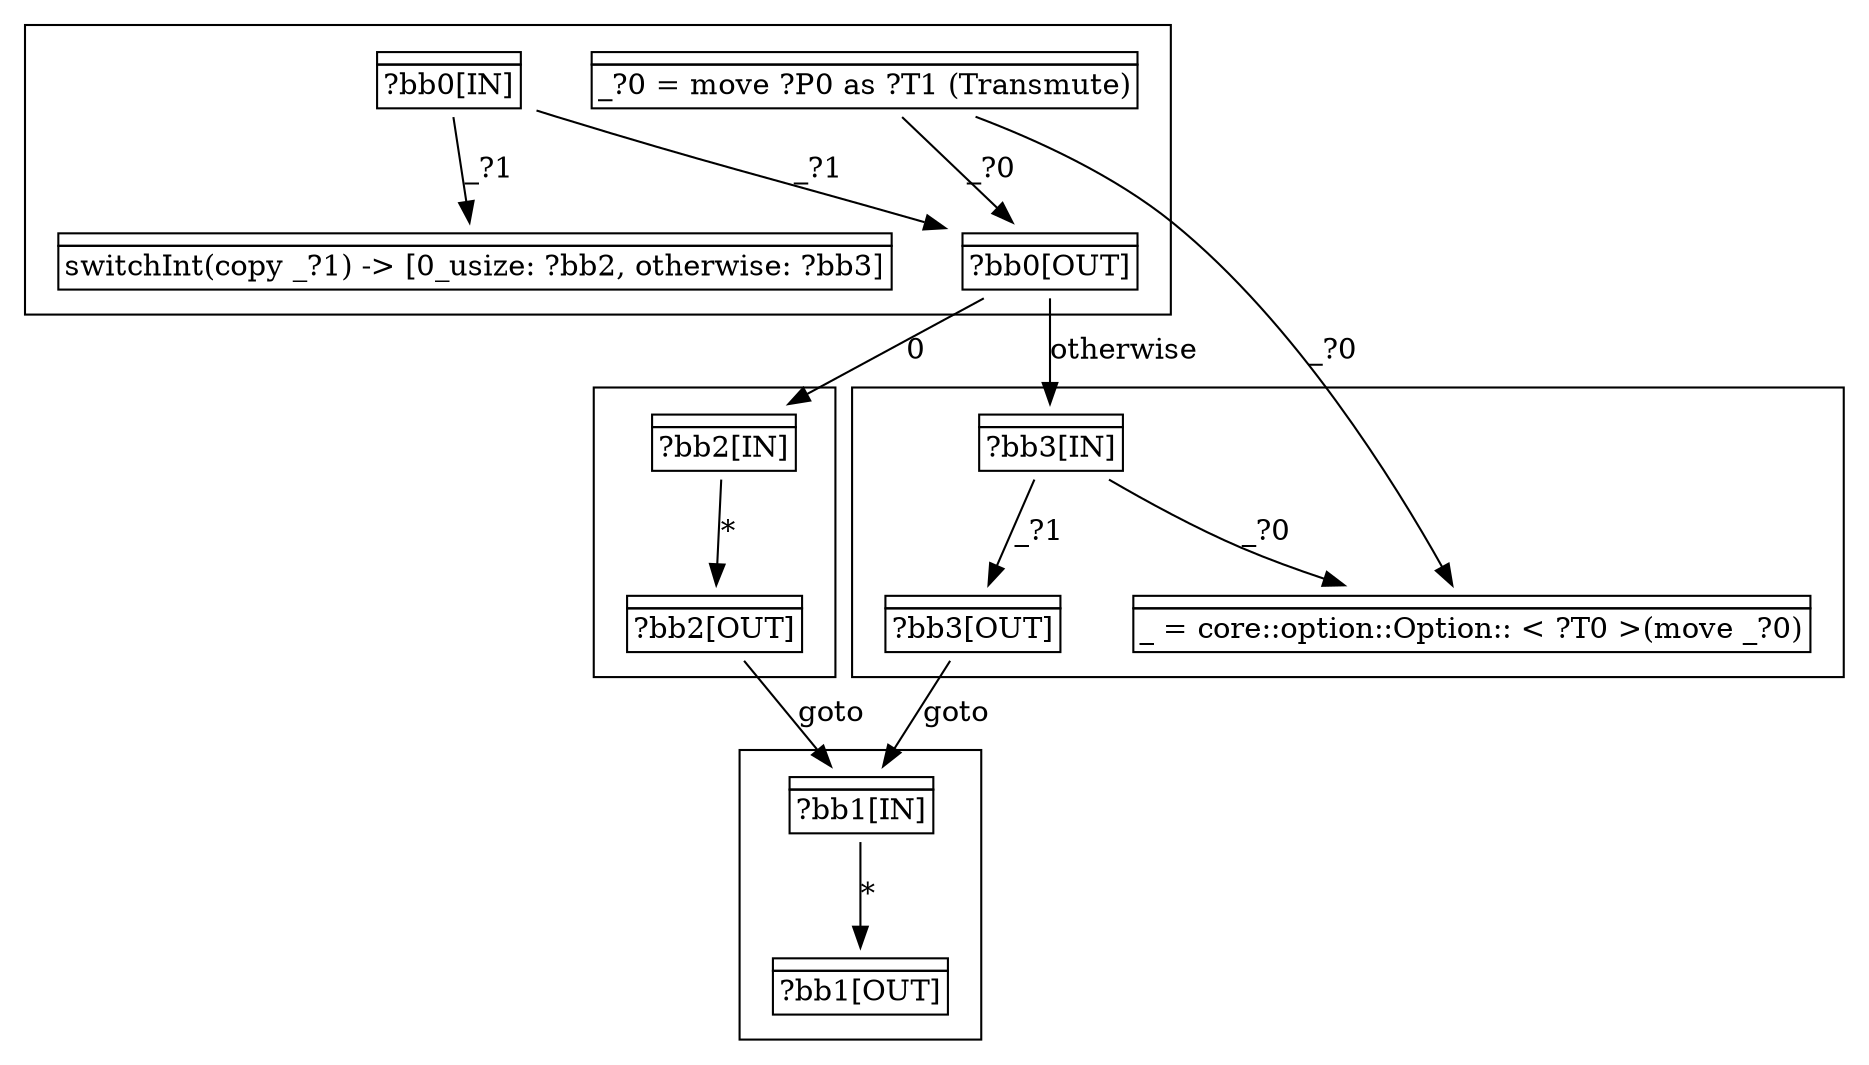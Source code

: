 digraph DataDependencyGraph {
compound = true;
subgraph cluster_bb0 {
    bb0IN [shape="none", label=<<table border="0" cellborder="1" cellspacing="0"><tr><td  align="center" colspan="1"></td></tr><tr><td align="left">?bb0[IN]</td></tr></table>>];
    bb0OUT [shape="none", label=<<table border="0" cellborder="1" cellspacing="0"><tr><td  align="center" colspan="1"></td></tr><tr><td align="left">?bb0[OUT]</td></tr></table>>];
    bb0stmt0 [shape="none", label=<<table border="0" cellborder="1" cellspacing="0"><tr><td  align="center" colspan="1"></td></tr><tr><td align="left">_?0 = move ?P0 as ?T1 (Transmute)</td></tr></table>>];
    bb0stmt1 [shape="none", label=<<table border="0" cellborder="1" cellspacing="0"><tr><td  align="center" colspan="1"></td></tr><tr><td align="left">switchInt(copy _?1) -&gt; [0_usize: ?bb2, otherwise: ?bb3]</td></tr></table>>];
    bb0IN -> bb0stmt1 [label="_?1"];
    bb0stmt0 -> bb0OUT [label="_?0"];
    bb0IN -> bb0OUT [label="_?1"];
}
subgraph cluster_bb1 {
    bb1IN [shape="none", label=<<table border="0" cellborder="1" cellspacing="0"><tr><td  align="center" colspan="1"></td></tr><tr><td align="left">?bb1[IN]</td></tr></table>>];
    bb1OUT [shape="none", label=<<table border="0" cellborder="1" cellspacing="0"><tr><td  align="center" colspan="1"></td></tr><tr><td align="left">?bb1[OUT]</td></tr></table>>];
    bb1IN -> bb1OUT [label="*"];
}
subgraph cluster_bb2 {
    bb2IN [shape="none", label=<<table border="0" cellborder="1" cellspacing="0"><tr><td  align="center" colspan="1"></td></tr><tr><td align="left">?bb2[IN]</td></tr></table>>];
    bb2OUT [shape="none", label=<<table border="0" cellborder="1" cellspacing="0"><tr><td  align="center" colspan="1"></td></tr><tr><td align="left">?bb2[OUT]</td></tr></table>>];
    bb2IN -> bb2OUT [label="*"];
}
subgraph cluster_bb3 {
    bb3IN [shape="none", label=<<table border="0" cellborder="1" cellspacing="0"><tr><td  align="center" colspan="1"></td></tr><tr><td align="left">?bb3[IN]</td></tr></table>>];
    bb3OUT [shape="none", label=<<table border="0" cellborder="1" cellspacing="0"><tr><td  align="center" colspan="1"></td></tr><tr><td align="left">?bb3[OUT]</td></tr></table>>];
    bb3stmt0 [shape="none", label=<<table border="0" cellborder="1" cellspacing="0"><tr><td  align="center" colspan="1"></td></tr><tr><td align="left">_ = core::option::Option:: &lt; ?T0 &gt;(move _?0)</td></tr></table>>];
    bb3IN -> bb3stmt0 [label="_?0"];
    bb3IN -> bb3OUT [label="_?1"];
}
    bb0OUT -> bb2IN [label="0"];
    bb0OUT -> bb3IN [label="otherwise"];
    bb2OUT -> bb1IN [label="goto"];
    bb3OUT -> bb1IN [label="goto"];
    bb0stmt0 -> bb3stmt0 [label="_?0"];
}
